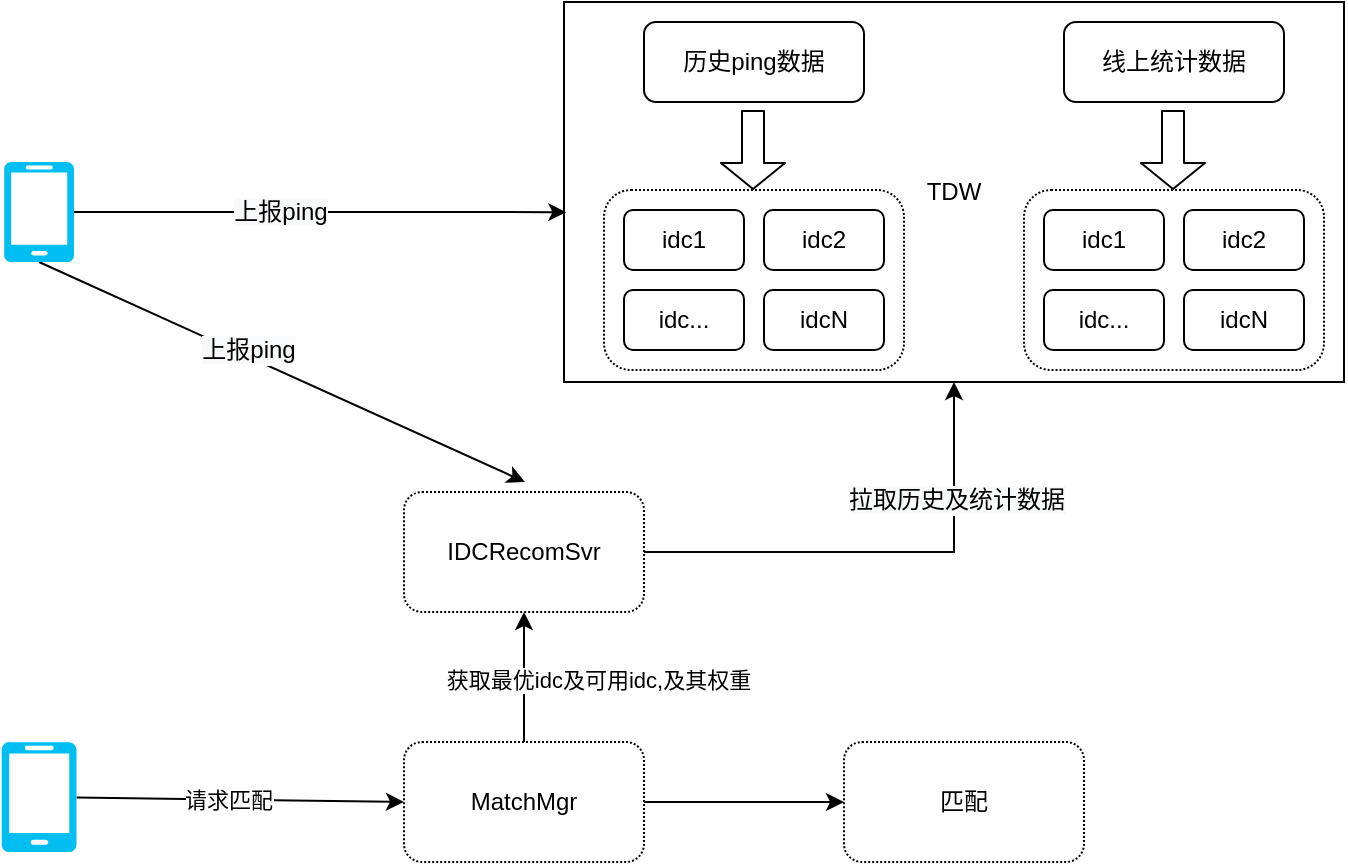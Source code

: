 <mxfile version="15.3.1" type="github" pages="2">
  <diagram id="rGBcGQrgIOmhusSkpEhY" name="Page-1">
    <mxGraphModel dx="1829" dy="896" grid="1" gridSize="10" guides="1" tooltips="1" connect="1" arrows="1" fold="1" page="1" pageScale="1" pageWidth="827" pageHeight="1169" math="0" shadow="0">
      <root>
        <mxCell id="0" />
        <mxCell id="1" parent="0" />
        <mxCell id="k5ek-Dyfz73bsxwR2uP5-2" value="TDW" style="rounded=0;whiteSpace=wrap;html=1;" parent="1" vertex="1">
          <mxGeometry x="360" y="230" width="390" height="190" as="geometry" />
        </mxCell>
        <mxCell id="k5ek-Dyfz73bsxwR2uP5-23" style="edgeStyle=orthogonalEdgeStyle;rounded=0;orthogonalLoop=1;jettySize=auto;html=1;exitX=1;exitY=0.5;exitDx=0;exitDy=0;exitPerimeter=0;entryX=0.003;entryY=0.553;entryDx=0;entryDy=0;entryPerimeter=0;" parent="1" source="k5ek-Dyfz73bsxwR2uP5-1" target="k5ek-Dyfz73bsxwR2uP5-2" edge="1">
          <mxGeometry relative="1" as="geometry" />
        </mxCell>
        <mxCell id="SgIohU2XN3-afJKznuea-4" value="&lt;span style=&quot;font-size: 12px ; background-color: rgb(248 , 249 , 250)&quot;&gt;上报ping&lt;/span&gt;" style="edgeLabel;html=1;align=center;verticalAlign=middle;resizable=0;points=[];" parent="k5ek-Dyfz73bsxwR2uP5-23" vertex="1" connectable="0">
          <mxGeometry x="-0.162" relative="1" as="geometry">
            <mxPoint as="offset" />
          </mxGeometry>
        </mxCell>
        <mxCell id="k5ek-Dyfz73bsxwR2uP5-26" style="rounded=0;orthogonalLoop=1;jettySize=auto;html=1;exitX=0.5;exitY=1;exitDx=0;exitDy=0;exitPerimeter=0;" parent="1" source="k5ek-Dyfz73bsxwR2uP5-1" edge="1">
          <mxGeometry relative="1" as="geometry">
            <mxPoint x="340.5" y="470" as="targetPoint" />
          </mxGeometry>
        </mxCell>
        <mxCell id="SgIohU2XN3-afJKznuea-5" value="&lt;span style=&quot;font-size: 12px ; background-color: rgb(248 , 249 , 250)&quot;&gt;上报ping&lt;/span&gt;" style="edgeLabel;html=1;align=center;verticalAlign=middle;resizable=0;points=[];" parent="k5ek-Dyfz73bsxwR2uP5-26" vertex="1" connectable="0">
          <mxGeometry x="-0.144" y="2" relative="1" as="geometry">
            <mxPoint y="-1" as="offset" />
          </mxGeometry>
        </mxCell>
        <mxCell id="k5ek-Dyfz73bsxwR2uP5-1" value="" style="verticalLabelPosition=bottom;html=1;verticalAlign=top;align=center;strokeColor=none;fillColor=#00BEF2;shape=mxgraph.azure.mobile;pointerEvents=1;" parent="1" vertex="1">
          <mxGeometry x="80" y="310" width="35" height="50" as="geometry" />
        </mxCell>
        <mxCell id="k5ek-Dyfz73bsxwR2uP5-22" value="" style="group" parent="1" vertex="1" connectable="0">
          <mxGeometry x="380" y="240" width="360" height="174" as="geometry" />
        </mxCell>
        <mxCell id="k5ek-Dyfz73bsxwR2uP5-13" value="" style="rounded=1;whiteSpace=wrap;html=1;dashed=1;dashPattern=1 1;" parent="k5ek-Dyfz73bsxwR2uP5-22" vertex="1">
          <mxGeometry x="210" y="84" width="150" height="90" as="geometry" />
        </mxCell>
        <mxCell id="k5ek-Dyfz73bsxwR2uP5-3" value="历史ping数据" style="rounded=1;whiteSpace=wrap;html=1;" parent="k5ek-Dyfz73bsxwR2uP5-22" vertex="1">
          <mxGeometry x="20" width="110" height="40" as="geometry" />
        </mxCell>
        <mxCell id="k5ek-Dyfz73bsxwR2uP5-4" value="线上统计数据" style="rounded=1;whiteSpace=wrap;html=1;" parent="k5ek-Dyfz73bsxwR2uP5-22" vertex="1">
          <mxGeometry x="230" width="110" height="40" as="geometry" />
        </mxCell>
        <mxCell id="k5ek-Dyfz73bsxwR2uP5-11" value="" style="group" parent="k5ek-Dyfz73bsxwR2uP5-22" vertex="1" connectable="0">
          <mxGeometry y="84" width="185" height="90" as="geometry" />
        </mxCell>
        <mxCell id="k5ek-Dyfz73bsxwR2uP5-5" value="" style="rounded=1;whiteSpace=wrap;html=1;dashed=1;dashPattern=1 1;" parent="k5ek-Dyfz73bsxwR2uP5-11" vertex="1">
          <mxGeometry width="150" height="90" as="geometry" />
        </mxCell>
        <mxCell id="k5ek-Dyfz73bsxwR2uP5-7" value="idc1" style="rounded=1;whiteSpace=wrap;html=1;" parent="k5ek-Dyfz73bsxwR2uP5-11" vertex="1">
          <mxGeometry x="10" y="10" width="60" height="30" as="geometry" />
        </mxCell>
        <mxCell id="k5ek-Dyfz73bsxwR2uP5-8" value="idc2" style="rounded=1;whiteSpace=wrap;html=1;" parent="k5ek-Dyfz73bsxwR2uP5-11" vertex="1">
          <mxGeometry x="80" y="10" width="60" height="30" as="geometry" />
        </mxCell>
        <mxCell id="k5ek-Dyfz73bsxwR2uP5-9" value="idc..." style="rounded=1;whiteSpace=wrap;html=1;" parent="k5ek-Dyfz73bsxwR2uP5-11" vertex="1">
          <mxGeometry x="10" y="50" width="60" height="30" as="geometry" />
        </mxCell>
        <mxCell id="k5ek-Dyfz73bsxwR2uP5-10" value="idcN" style="rounded=1;whiteSpace=wrap;html=1;" parent="k5ek-Dyfz73bsxwR2uP5-11" vertex="1">
          <mxGeometry x="80" y="50" width="60" height="30" as="geometry" />
        </mxCell>
        <mxCell id="k5ek-Dyfz73bsxwR2uP5-12" value="" style="group" parent="k5ek-Dyfz73bsxwR2uP5-11" vertex="1" connectable="0">
          <mxGeometry x="210" width="150" height="90" as="geometry" />
        </mxCell>
        <mxCell id="k5ek-Dyfz73bsxwR2uP5-14" value="idc1" style="rounded=1;whiteSpace=wrap;html=1;" parent="k5ek-Dyfz73bsxwR2uP5-12" vertex="1">
          <mxGeometry x="10" y="10" width="60" height="30" as="geometry" />
        </mxCell>
        <mxCell id="k5ek-Dyfz73bsxwR2uP5-15" value="idc2" style="rounded=1;whiteSpace=wrap;html=1;" parent="k5ek-Dyfz73bsxwR2uP5-12" vertex="1">
          <mxGeometry x="80" y="10" width="60" height="30" as="geometry" />
        </mxCell>
        <mxCell id="k5ek-Dyfz73bsxwR2uP5-16" value="idc..." style="rounded=1;whiteSpace=wrap;html=1;" parent="k5ek-Dyfz73bsxwR2uP5-12" vertex="1">
          <mxGeometry x="10" y="50" width="60" height="30" as="geometry" />
        </mxCell>
        <mxCell id="k5ek-Dyfz73bsxwR2uP5-17" value="idcN" style="rounded=1;whiteSpace=wrap;html=1;" parent="k5ek-Dyfz73bsxwR2uP5-12" vertex="1">
          <mxGeometry x="80" y="50" width="60" height="30" as="geometry" />
        </mxCell>
        <mxCell id="k5ek-Dyfz73bsxwR2uP5-18" value="" style="shape=flexArrow;endArrow=classic;html=1;width=11;endSize=4;" parent="k5ek-Dyfz73bsxwR2uP5-22" edge="1">
          <mxGeometry width="50" height="50" relative="1" as="geometry">
            <mxPoint x="74.5" y="44" as="sourcePoint" />
            <mxPoint x="74.5" y="84" as="targetPoint" />
          </mxGeometry>
        </mxCell>
        <mxCell id="k5ek-Dyfz73bsxwR2uP5-20" value="" style="shape=flexArrow;endArrow=classic;html=1;width=11;endSize=4;" parent="k5ek-Dyfz73bsxwR2uP5-22" edge="1">
          <mxGeometry width="50" height="50" relative="1" as="geometry">
            <mxPoint x="284.5" y="44" as="sourcePoint" />
            <mxPoint x="284.5" y="84" as="targetPoint" />
          </mxGeometry>
        </mxCell>
        <mxCell id="k5ek-Dyfz73bsxwR2uP5-28" style="edgeStyle=orthogonalEdgeStyle;rounded=0;orthogonalLoop=1;jettySize=auto;html=1;exitX=1;exitY=0.5;exitDx=0;exitDy=0;entryX=0.5;entryY=1;entryDx=0;entryDy=0;" parent="1" source="k5ek-Dyfz73bsxwR2uP5-25" target="k5ek-Dyfz73bsxwR2uP5-2" edge="1">
          <mxGeometry relative="1" as="geometry" />
        </mxCell>
        <mxCell id="SgIohU2XN3-afJKznuea-6" value="&lt;span style=&quot;font-size: 12px ; background-color: rgb(248 , 249 , 250)&quot;&gt;拉取历史及统计数据&lt;/span&gt;" style="edgeLabel;html=1;align=center;verticalAlign=middle;resizable=0;points=[];" parent="k5ek-Dyfz73bsxwR2uP5-28" vertex="1" connectable="0">
          <mxGeometry x="0.508" y="-1" relative="1" as="geometry">
            <mxPoint as="offset" />
          </mxGeometry>
        </mxCell>
        <mxCell id="k5ek-Dyfz73bsxwR2uP5-25" value="IDCRecomSvr" style="rounded=1;whiteSpace=wrap;html=1;dashed=1;dashPattern=1 1;" parent="1" vertex="1">
          <mxGeometry x="280" y="475" width="120" height="60" as="geometry" />
        </mxCell>
        <mxCell id="k5ek-Dyfz73bsxwR2uP5-31" style="orthogonalLoop=1;jettySize=auto;html=1;exitX=0.5;exitY=0;exitDx=0;exitDy=0;entryX=0.5;entryY=1;entryDx=0;entryDy=0;rounded=0;" parent="1" source="k5ek-Dyfz73bsxwR2uP5-30" target="k5ek-Dyfz73bsxwR2uP5-25" edge="1">
          <mxGeometry relative="1" as="geometry" />
        </mxCell>
        <mxCell id="k5ek-Dyfz73bsxwR2uP5-33" value="获取最优idc及可用idc,及其权重" style="edgeLabel;html=1;align=center;verticalAlign=middle;resizable=0;points=[];" parent="k5ek-Dyfz73bsxwR2uP5-31" vertex="1" connectable="0">
          <mxGeometry x="0.295" y="-3" relative="1" as="geometry">
            <mxPoint x="34" y="11" as="offset" />
          </mxGeometry>
        </mxCell>
        <mxCell id="k5ek-Dyfz73bsxwR2uP5-39" style="edgeStyle=none;rounded=0;orthogonalLoop=1;jettySize=auto;html=1;exitX=1;exitY=0.5;exitDx=0;exitDy=0;entryX=0;entryY=0.5;entryDx=0;entryDy=0;strokeColor=#000000;" parent="1" source="k5ek-Dyfz73bsxwR2uP5-30" target="k5ek-Dyfz73bsxwR2uP5-38" edge="1">
          <mxGeometry relative="1" as="geometry" />
        </mxCell>
        <mxCell id="k5ek-Dyfz73bsxwR2uP5-30" value="MatchMgr" style="rounded=1;whiteSpace=wrap;html=1;dashed=1;dashPattern=1 1;" parent="1" vertex="1">
          <mxGeometry x="280" y="600" width="120" height="60" as="geometry" />
        </mxCell>
        <mxCell id="k5ek-Dyfz73bsxwR2uP5-36" style="edgeStyle=none;rounded=0;orthogonalLoop=1;jettySize=auto;html=1;entryX=0;entryY=0.5;entryDx=0;entryDy=0;strokeColor=#000000;" parent="1" source="k5ek-Dyfz73bsxwR2uP5-35" target="k5ek-Dyfz73bsxwR2uP5-30" edge="1">
          <mxGeometry relative="1" as="geometry" />
        </mxCell>
        <mxCell id="k5ek-Dyfz73bsxwR2uP5-37" value="请求匹配" style="edgeLabel;html=1;align=center;verticalAlign=middle;resizable=0;points=[];" parent="k5ek-Dyfz73bsxwR2uP5-36" vertex="1" connectable="0">
          <mxGeometry x="-0.343" relative="1" as="geometry">
            <mxPoint x="22" as="offset" />
          </mxGeometry>
        </mxCell>
        <mxCell id="k5ek-Dyfz73bsxwR2uP5-35" value="" style="verticalLabelPosition=bottom;html=1;verticalAlign=top;align=center;strokeColor=none;fillColor=#00BEF2;shape=mxgraph.azure.mobile;pointerEvents=1;" parent="1" vertex="1">
          <mxGeometry x="78.75" y="600" width="37.5" height="55" as="geometry" />
        </mxCell>
        <mxCell id="k5ek-Dyfz73bsxwR2uP5-38" value="匹配" style="rounded=1;whiteSpace=wrap;html=1;dashed=1;dashPattern=1 1;" parent="1" vertex="1">
          <mxGeometry x="500" y="600" width="120" height="60" as="geometry" />
        </mxCell>
      </root>
    </mxGraphModel>
  </diagram>
  <diagram id="PEmC2TodR-nV4UOQX9Rt" name="Page-2">
    <mxGraphModel dx="1956" dy="1054" grid="1" gridSize="10" guides="1" tooltips="1" connect="1" arrows="1" fold="1" page="1" pageScale="1" pageWidth="827" pageHeight="1169" math="0" shadow="0">
      <root>
        <mxCell id="Zp6BvYDC10Cf_odQc7yV-0" />
        <mxCell id="Zp6BvYDC10Cf_odQc7yV-1" parent="Zp6BvYDC10Cf_odQc7yV-0" />
        <mxCell id="t4UxxL2kNQeCwjv3_Y8F-1" value="" style="rounded=0;whiteSpace=wrap;html=1;" vertex="1" parent="Zp6BvYDC10Cf_odQc7yV-1">
          <mxGeometry x="20" y="390" width="820" height="300" as="geometry" />
        </mxCell>
        <mxCell id="L2WxfXU13PjCqxvUnsxP-5" style="edgeStyle=orthogonalEdgeStyle;rounded=0;orthogonalLoop=1;jettySize=auto;html=1;exitX=1;exitY=0.5;exitDx=0;exitDy=0;entryX=0;entryY=0.5;entryDx=0;entryDy=0;" edge="1" parent="Zp6BvYDC10Cf_odQc7yV-1" source="kvFU0ac03lDc6f0fcBlf-0" target="L2WxfXU13PjCqxvUnsxP-4">
          <mxGeometry relative="1" as="geometry" />
        </mxCell>
        <mxCell id="kvFU0ac03lDc6f0fcBlf-0" value="IDCRecomSvr" style="rounded=1;whiteSpace=wrap;html=1;dashed=1;dashPattern=1 1;" vertex="1" parent="Zp6BvYDC10Cf_odQc7yV-1">
          <mxGeometry x="250" y="510" width="120" height="60" as="geometry" />
        </mxCell>
        <mxCell id="c0u1V26h6NClykvmjJ6E-0" style="edgeStyle=orthogonalEdgeStyle;rounded=0;orthogonalLoop=1;jettySize=auto;html=1;exitX=1;exitY=0.5;exitDx=0;exitDy=0;exitPerimeter=0;entryX=0;entryY=0.5;entryDx=0;entryDy=0;" edge="1" parent="Zp6BvYDC10Cf_odQc7yV-1" source="9PlOWFirss5gwzsfgpjB-0" target="kvFU0ac03lDc6f0fcBlf-0">
          <mxGeometry relative="1" as="geometry">
            <Array as="points">
              <mxPoint x="200" y="440" />
              <mxPoint x="200" y="540" />
            </Array>
          </mxGeometry>
        </mxCell>
        <mxCell id="c0u1V26h6NClykvmjJ6E-1" value="实时ping" style="edgeLabel;html=1;align=center;verticalAlign=middle;resizable=0;points=[];" vertex="1" connectable="0" parent="c0u1V26h6NClykvmjJ6E-0">
          <mxGeometry x="-0.201" y="-2" relative="1" as="geometry">
            <mxPoint y="48" as="offset" />
          </mxGeometry>
        </mxCell>
        <mxCell id="9PlOWFirss5gwzsfgpjB-0" value="" style="verticalLabelPosition=bottom;html=1;verticalAlign=top;align=center;strokeColor=none;fillColor=#00BEF2;shape=mxgraph.azure.mobile;pointerEvents=1;" vertex="1" parent="Zp6BvYDC10Cf_odQc7yV-1">
          <mxGeometry x="55" y="415" width="35" height="50" as="geometry" />
        </mxCell>
        <mxCell id="L2WxfXU13PjCqxvUnsxP-1" style="edgeStyle=orthogonalEdgeStyle;rounded=0;orthogonalLoop=1;jettySize=auto;html=1;exitX=1;exitY=0.5;exitDx=0;exitDy=0;entryX=0;entryY=0.5;entryDx=0;entryDy=0;" edge="1" parent="Zp6BvYDC10Cf_odQc7yV-1" source="L2WxfXU13PjCqxvUnsxP-0" target="kvFU0ac03lDc6f0fcBlf-0">
          <mxGeometry relative="1" as="geometry">
            <Array as="points">
              <mxPoint x="180" y="540" />
              <mxPoint x="180" y="540" />
            </Array>
          </mxGeometry>
        </mxCell>
        <mxCell id="L2WxfXU13PjCqxvUnsxP-2" value="历史ping数据" style="edgeLabel;html=1;align=center;verticalAlign=middle;resizable=0;points=[];" vertex="1" connectable="0" parent="L2WxfXU13PjCqxvUnsxP-1">
          <mxGeometry x="-0.292" y="1" relative="1" as="geometry">
            <mxPoint x="-9" y="1" as="offset" />
          </mxGeometry>
        </mxCell>
        <mxCell id="L2WxfXU13PjCqxvUnsxP-0" value="TDW" style="rounded=1;whiteSpace=wrap;html=1;dashed=1;dashPattern=1 1;" vertex="1" parent="Zp6BvYDC10Cf_odQc7yV-1">
          <mxGeometry x="40" y="520" width="65" height="40" as="geometry" />
        </mxCell>
        <mxCell id="L2WxfXU13PjCqxvUnsxP-7" style="edgeStyle=orthogonalEdgeStyle;rounded=0;orthogonalLoop=1;jettySize=auto;html=1;exitX=0.5;exitY=1;exitDx=0;exitDy=0;entryX=0.5;entryY=0;entryDx=0;entryDy=0;" edge="1" parent="Zp6BvYDC10Cf_odQc7yV-1" source="L2WxfXU13PjCqxvUnsxP-4" target="L2WxfXU13PjCqxvUnsxP-6">
          <mxGeometry relative="1" as="geometry" />
        </mxCell>
        <mxCell id="L2WxfXU13PjCqxvUnsxP-4" value="v1.实时ping与历史ping加权&lt;br&gt;v2.机器学习预测" style="rounded=1;whiteSpace=wrap;html=1;dashed=1;dashPattern=1 1;" vertex="1" parent="Zp6BvYDC10Cf_odQc7yV-1">
          <mxGeometry x="414" y="420" width="186" height="60" as="geometry" />
        </mxCell>
        <mxCell id="ZGTYxyb0QNrKn2nNXJDU-4" style="edgeStyle=orthogonalEdgeStyle;rounded=0;orthogonalLoop=1;jettySize=auto;html=1;exitX=0.5;exitY=1;exitDx=0;exitDy=0;entryX=0.5;entryY=0;entryDx=0;entryDy=0;" edge="1" parent="Zp6BvYDC10Cf_odQc7yV-1" source="L2WxfXU13PjCqxvUnsxP-6" target="ZGTYxyb0QNrKn2nNXJDU-3">
          <mxGeometry relative="1" as="geometry" />
        </mxCell>
        <mxCell id="L2WxfXU13PjCqxvUnsxP-6" value="根据IDC负载设置可用IDC" style="rounded=1;whiteSpace=wrap;html=1;dashed=1;dashPattern=1 1;" vertex="1" parent="Zp6BvYDC10Cf_odQc7yV-1">
          <mxGeometry x="414" y="510" width="186" height="60" as="geometry" />
        </mxCell>
        <mxCell id="ZGTYxyb0QNrKn2nNXJDU-1" style="edgeStyle=orthogonalEdgeStyle;rounded=0;orthogonalLoop=1;jettySize=auto;html=1;exitX=1;exitY=0.5;exitDx=0;exitDy=0;entryX=0;entryY=0.5;entryDx=0;entryDy=0;" edge="1" parent="Zp6BvYDC10Cf_odQc7yV-1" source="ZGTYxyb0QNrKn2nNXJDU-0" target="kvFU0ac03lDc6f0fcBlf-0">
          <mxGeometry relative="1" as="geometry">
            <Array as="points">
              <mxPoint x="200" y="640" />
              <mxPoint x="200" y="540" />
            </Array>
          </mxGeometry>
        </mxCell>
        <mxCell id="ZGTYxyb0QNrKn2nNXJDU-2" value="IDC负载" style="edgeLabel;html=1;align=center;verticalAlign=middle;resizable=0;points=[];" vertex="1" connectable="0" parent="ZGTYxyb0QNrKn2nNXJDU-1">
          <mxGeometry x="0.035" y="-1" relative="1" as="geometry">
            <mxPoint as="offset" />
          </mxGeometry>
        </mxCell>
        <mxCell id="ZGTYxyb0QNrKn2nNXJDU-0" value="RoomMgr" style="rounded=1;whiteSpace=wrap;html=1;dashed=1;dashPattern=1 1;" vertex="1" parent="Zp6BvYDC10Cf_odQc7yV-1">
          <mxGeometry x="40" y="620" width="65" height="40" as="geometry" />
        </mxCell>
        <mxCell id="AxCHkcAx6-ZxtuZi-F7r-1" style="edgeStyle=orthogonalEdgeStyle;rounded=0;orthogonalLoop=1;jettySize=auto;html=1;exitX=1;exitY=0.5;exitDx=0;exitDy=0;entryX=0;entryY=0.5;entryDx=0;entryDy=0;" edge="1" parent="Zp6BvYDC10Cf_odQc7yV-1" source="ZGTYxyb0QNrKn2nNXJDU-3" target="AxCHkcAx6-ZxtuZi-F7r-0">
          <mxGeometry relative="1" as="geometry" />
        </mxCell>
        <mxCell id="t4UxxL2kNQeCwjv3_Y8F-0" value="返回最优idc及可用idc,及其权重" style="edgeLabel;html=1;align=center;verticalAlign=middle;resizable=0;points=[];" vertex="1" connectable="0" parent="AxCHkcAx6-ZxtuZi-F7r-1">
          <mxGeometry x="0.214" y="-2" relative="1" as="geometry">
            <mxPoint y="29" as="offset" />
          </mxGeometry>
        </mxCell>
        <mxCell id="ZGTYxyb0QNrKn2nNXJDU-3" value="根据预测ping值设定可用IDC权重" style="rounded=1;whiteSpace=wrap;html=1;dashed=1;dashPattern=1 1;" vertex="1" parent="Zp6BvYDC10Cf_odQc7yV-1">
          <mxGeometry x="414" y="600" width="186" height="60" as="geometry" />
        </mxCell>
        <mxCell id="AxCHkcAx6-ZxtuZi-F7r-0" value="MatchMgr" style="rounded=1;whiteSpace=wrap;html=1;dashed=1;dashPattern=1 1;" vertex="1" parent="Zp6BvYDC10Cf_odQc7yV-1">
          <mxGeometry x="707" y="510" width="120" height="60" as="geometry" />
        </mxCell>
      </root>
    </mxGraphModel>
  </diagram>
</mxfile>
